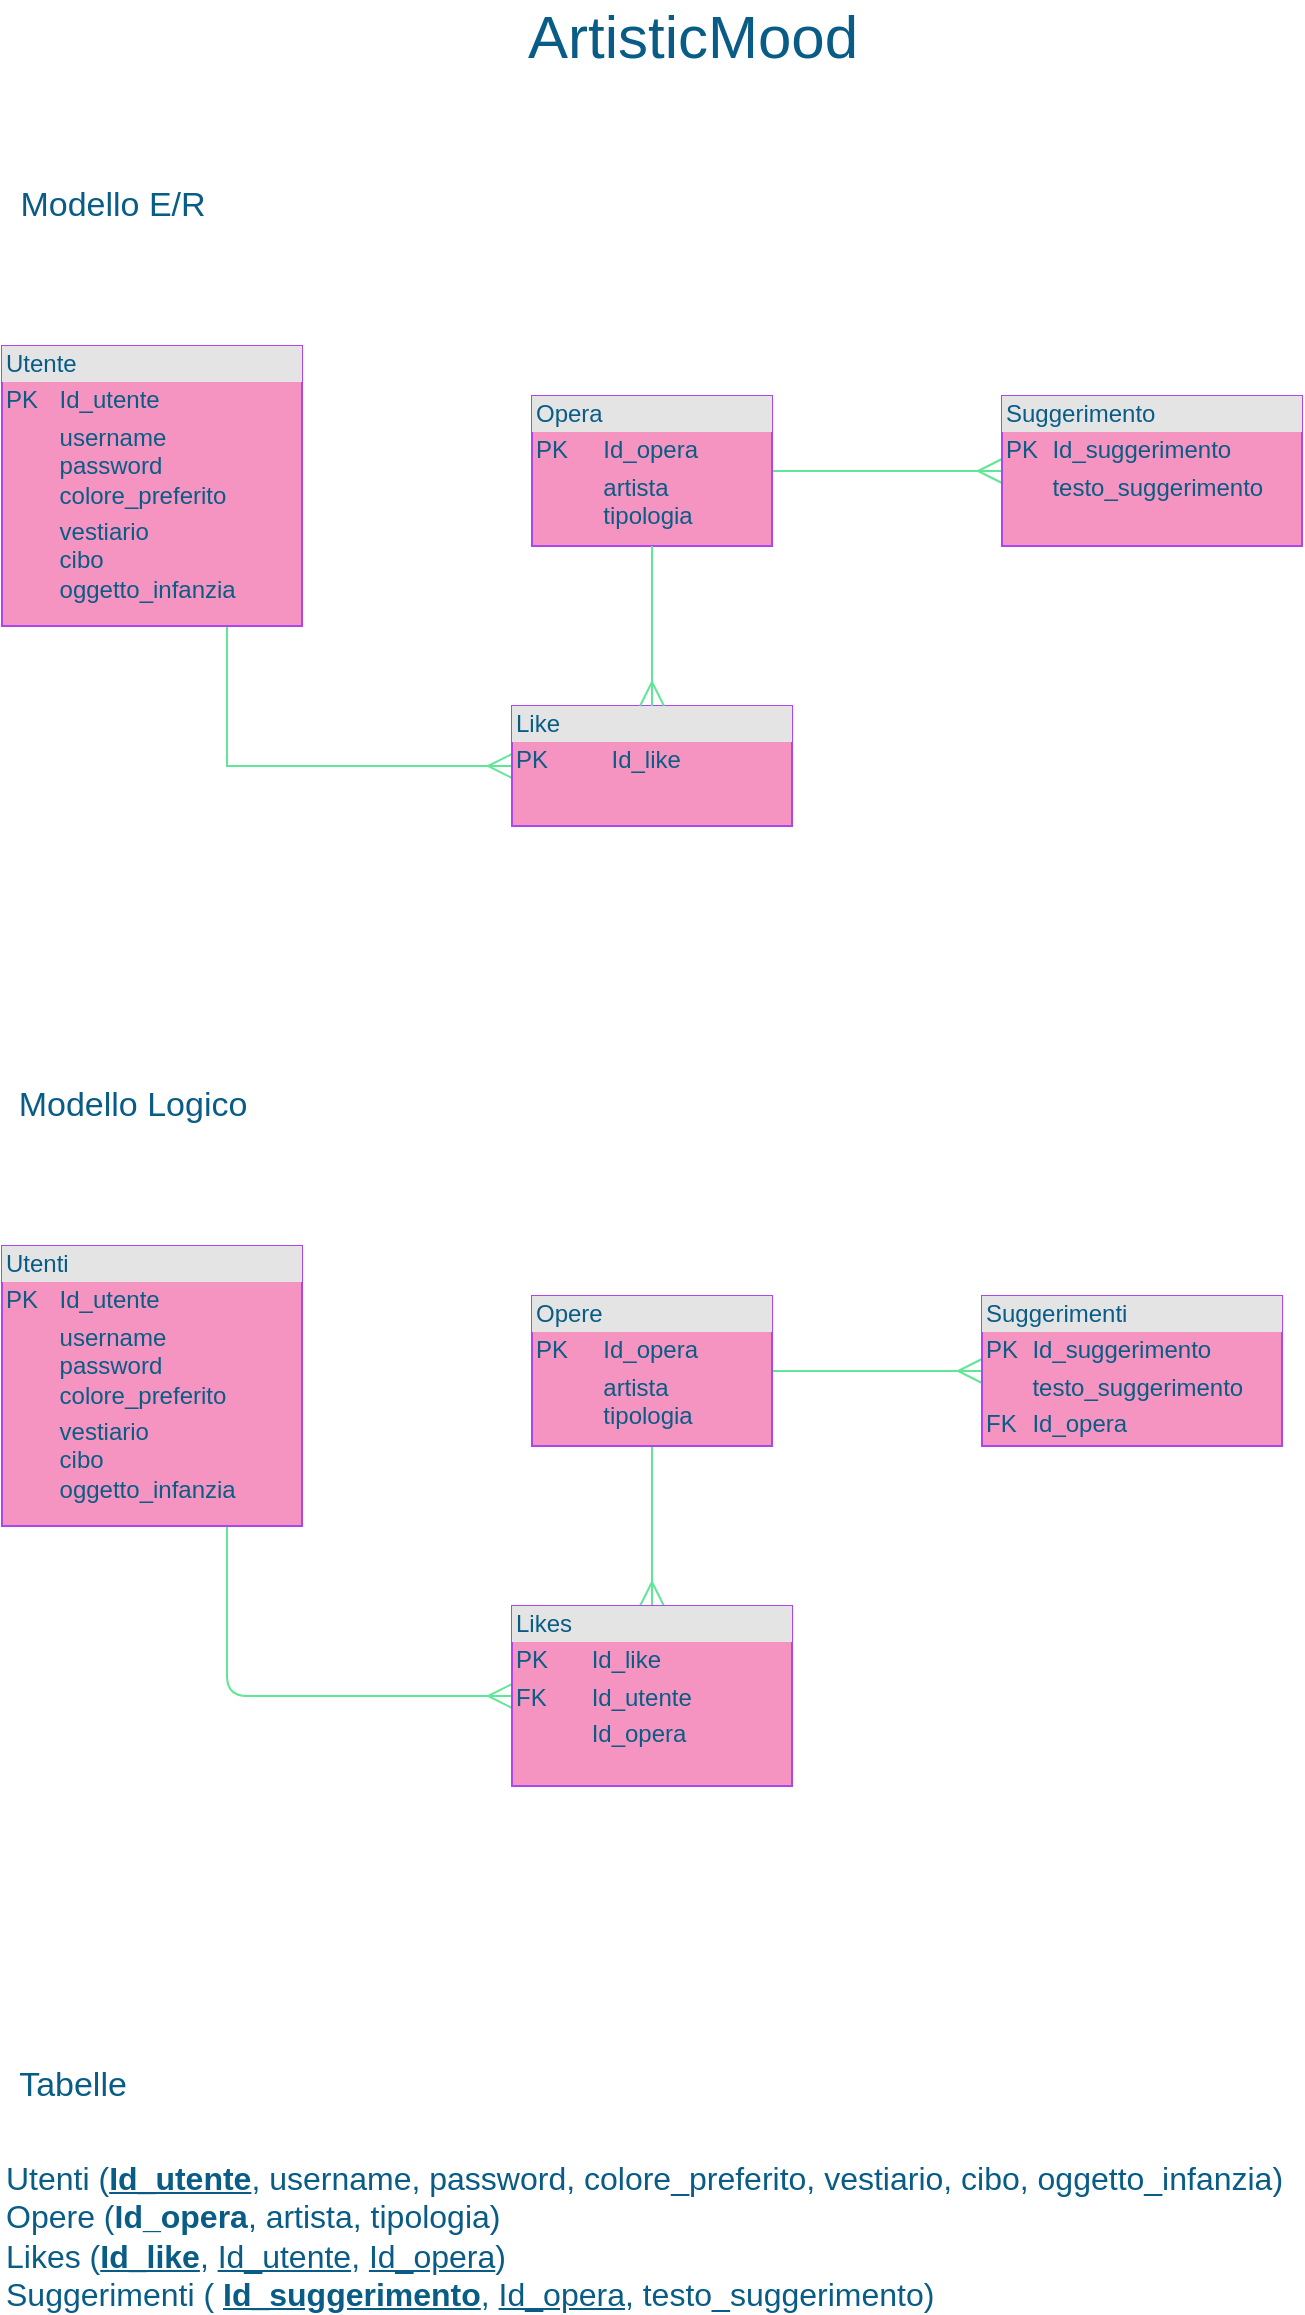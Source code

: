 <mxfile version="14.6.11" type="github">
  <diagram id="YEk6cOGVzoyI47wU4SEu" name="Page-1">
    <mxGraphModel dx="782" dy="1875" grid="1" gridSize="10" guides="1" tooltips="1" connect="1" arrows="1" fold="1" page="1" pageScale="1" pageWidth="827" pageHeight="1169" math="0" shadow="0">
      <root>
        <mxCell id="0" />
        <mxCell id="1" parent="0" />
        <mxCell id="E_Kgd9L_7hM_zR-H3gjs-1" style="edgeStyle=orthogonalEdgeStyle;rounded=0;orthogonalLoop=1;jettySize=auto;html=1;exitX=0.75;exitY=1;exitDx=0;exitDy=0;entryX=0;entryY=0.5;entryDx=0;entryDy=0;endArrow=ERmany;endFill=0;endSize=10;strokeColor=#60E696;fontColor=#095C86;" parent="1" source="72-EGqW2jPlPPwS6QdKg-2" target="72-EGqW2jPlPPwS6QdKg-6" edge="1">
          <mxGeometry relative="1" as="geometry" />
        </mxCell>
        <mxCell id="72-EGqW2jPlPPwS6QdKg-2" value="&lt;div style=&quot;box-sizing: border-box ; width: 100% ; background: #e4e4e4 ; padding: 2px&quot;&gt;Utente&lt;/div&gt;&lt;table style=&quot;width: 100% ; font-size: 1em&quot; cellpadding=&quot;2&quot; cellspacing=&quot;0&quot;&gt;&lt;tbody&gt;&lt;tr&gt;&lt;td&gt;PK&lt;/td&gt;&lt;td&gt;Id_utente&lt;br&gt;&lt;/td&gt;&lt;/tr&gt;&lt;tr&gt;&lt;td&gt;&lt;br&gt;&lt;/td&gt;&lt;td&gt;username&lt;br&gt;password&lt;br&gt;colore_preferito&lt;/td&gt;&lt;/tr&gt;&lt;tr&gt;&lt;td&gt;&lt;/td&gt;&lt;td&gt;vestiario&lt;br&gt;cibo&lt;br&gt;oggetto_infanzia&lt;br&gt;&lt;/td&gt;&lt;/tr&gt;&lt;/tbody&gt;&lt;/table&gt;" style="verticalAlign=top;align=left;overflow=fill;html=1;fillColor=#F694C1;strokeColor=#AF45ED;fontColor=#095C86;" parent="1" vertex="1">
          <mxGeometry x="40" y="-140" width="150" height="140" as="geometry" />
        </mxCell>
        <mxCell id="E_Kgd9L_7hM_zR-H3gjs-21" style="edgeStyle=orthogonalEdgeStyle;curved=0;rounded=1;sketch=0;orthogonalLoop=1;jettySize=auto;html=1;exitX=1;exitY=0.5;exitDx=0;exitDy=0;entryX=0;entryY=0.5;entryDx=0;entryDy=0;startArrow=none;startFill=0;endArrow=ERmany;endFill=0;startSize=10;endSize=10;strokeColor=#60E696;fontColor=#095C86;" parent="1" source="72-EGqW2jPlPPwS6QdKg-3" target="E_Kgd9L_7hM_zR-H3gjs-20" edge="1">
          <mxGeometry relative="1" as="geometry" />
        </mxCell>
        <mxCell id="72-EGqW2jPlPPwS6QdKg-3" value="&lt;div style=&quot;box-sizing: border-box ; width: 100% ; background: #e4e4e4 ; padding: 2px&quot;&gt;Opera&lt;/div&gt;&lt;table style=&quot;width: 100% ; font-size: 1em&quot; cellpadding=&quot;2&quot; cellspacing=&quot;0&quot;&gt;&lt;tbody&gt;&lt;tr&gt;&lt;td&gt;PK&lt;/td&gt;&lt;td&gt;Id_opera&lt;br&gt;&lt;/td&gt;&lt;/tr&gt;&lt;tr&gt;&lt;td&gt;&lt;br&gt;&lt;/td&gt;&lt;td&gt;artista&lt;br&gt;tipologia&lt;/td&gt;&lt;/tr&gt;&lt;tr&gt;&lt;td&gt;&lt;/td&gt;&lt;td&gt;&lt;br&gt;&lt;/td&gt;&lt;/tr&gt;&lt;/tbody&gt;&lt;/table&gt;" style="verticalAlign=top;align=left;overflow=fill;html=1;fillColor=#F694C1;strokeColor=#AF45ED;fontColor=#095C86;" parent="1" vertex="1">
          <mxGeometry x="305" y="-115" width="120" height="75" as="geometry" />
        </mxCell>
        <mxCell id="72-EGqW2jPlPPwS6QdKg-6" value="&lt;div style=&quot;box-sizing: border-box ; width: 100% ; background: #e4e4e4 ; padding: 2px&quot;&gt;Like&lt;/div&gt;&lt;table style=&quot;width: 100% ; font-size: 1em&quot; cellpadding=&quot;2&quot; cellspacing=&quot;0&quot;&gt;&lt;tbody&gt;&lt;tr&gt;&lt;td&gt;PK&lt;/td&gt;&lt;td&gt;Id_like&lt;/td&gt;&lt;/tr&gt;&lt;tr&gt;&lt;td&gt;&lt;br&gt;&lt;/td&gt;&lt;td&gt;&lt;br&gt;&lt;/td&gt;&lt;/tr&gt;&lt;tr&gt;&lt;td&gt;&lt;/td&gt;&lt;td&gt;&lt;br&gt;&lt;/td&gt;&lt;/tr&gt;&lt;/tbody&gt;&lt;/table&gt;" style="verticalAlign=top;align=left;overflow=fill;html=1;fillColor=#F694C1;strokeColor=#AF45ED;fontColor=#095C86;" parent="1" vertex="1">
          <mxGeometry x="295" y="40" width="140" height="60" as="geometry" />
        </mxCell>
        <mxCell id="72-EGqW2jPlPPwS6QdKg-8" value="" style="endArrow=ERmany;endFill=0;endSize=10;html=1;exitX=0.5;exitY=1;exitDx=0;exitDy=0;startArrow=none;startFill=0;startSize=10;entryX=0.5;entryY=0;entryDx=0;entryDy=0;strokeColor=#60E696;fontColor=#095C86;" parent="1" source="72-EGqW2jPlPPwS6QdKg-3" target="72-EGqW2jPlPPwS6QdKg-6" edge="1">
          <mxGeometry width="160" relative="1" as="geometry">
            <mxPoint x="570" y="270" as="sourcePoint" />
            <mxPoint x="450" y="105" as="targetPoint" />
          </mxGeometry>
        </mxCell>
        <mxCell id="8U3308qfGjmyrE-gQlcl-1" value="&lt;font style=&quot;font-size: 17px&quot;&gt;Modello E/R&lt;/font&gt;" style="text;html=1;resizable=0;autosize=1;align=center;verticalAlign=middle;points=[];fillColor=none;strokeColor=none;rounded=0;sketch=0;fontColor=#095C86;" parent="1" vertex="1">
          <mxGeometry x="40" y="-220" width="110" height="20" as="geometry" />
        </mxCell>
        <mxCell id="8U3308qfGjmyrE-gQlcl-2" value="&lt;font style=&quot;font-size: 30px&quot;&gt;ArtisticMood&lt;/font&gt;" style="text;html=1;resizable=0;autosize=1;align=center;verticalAlign=middle;points=[];fillColor=none;strokeColor=none;rounded=0;sketch=0;fontColor=#095C86;" parent="1" vertex="1">
          <mxGeometry x="295" y="-310" width="180" height="30" as="geometry" />
        </mxCell>
        <mxCell id="E_Kgd9L_7hM_zR-H3gjs-4" value="&lt;font style=&quot;font-size: 17px&quot;&gt;Modello Logico&lt;/font&gt;" style="text;html=1;resizable=0;autosize=1;align=center;verticalAlign=middle;points=[];fillColor=none;strokeColor=none;rounded=0;sketch=0;fontColor=#095C86;" parent="1" vertex="1">
          <mxGeometry x="40" y="230" width="130" height="20" as="geometry" />
        </mxCell>
        <mxCell id="E_Kgd9L_7hM_zR-H3gjs-12" style="edgeStyle=orthogonalEdgeStyle;curved=0;rounded=1;sketch=0;orthogonalLoop=1;jettySize=auto;html=1;exitX=0.75;exitY=1;exitDx=0;exitDy=0;entryX=0;entryY=0.5;entryDx=0;entryDy=0;startArrow=none;startFill=0;endArrow=ERmany;endFill=0;startSize=10;endSize=10;strokeColor=#60E696;fontColor=#095C86;" parent="1" source="E_Kgd9L_7hM_zR-H3gjs-5" target="E_Kgd9L_7hM_zR-H3gjs-10" edge="1">
          <mxGeometry relative="1" as="geometry" />
        </mxCell>
        <mxCell id="E_Kgd9L_7hM_zR-H3gjs-5" value="&lt;div style=&quot;box-sizing: border-box ; width: 100% ; background: #e4e4e4 ; padding: 2px&quot;&gt;Utenti&lt;/div&gt;&lt;table style=&quot;width: 100% ; font-size: 1em&quot; cellpadding=&quot;2&quot; cellspacing=&quot;0&quot;&gt;&lt;tbody&gt;&lt;tr&gt;&lt;td&gt;PK&lt;/td&gt;&lt;td&gt;Id_utente&lt;br&gt;&lt;/td&gt;&lt;/tr&gt;&lt;tr&gt;&lt;td&gt;&lt;br&gt;&lt;/td&gt;&lt;td&gt;username&lt;br&gt;password&lt;br&gt;colore_preferito&lt;/td&gt;&lt;/tr&gt;&lt;tr&gt;&lt;td&gt;&lt;/td&gt;&lt;td&gt;vestiario&lt;br&gt;cibo&lt;br&gt;oggetto_infanzia&lt;br&gt;&lt;/td&gt;&lt;/tr&gt;&lt;/tbody&gt;&lt;/table&gt;" style="verticalAlign=top;align=left;overflow=fill;html=1;fillColor=#F694C1;strokeColor=#AF45ED;fontColor=#095C86;" parent="1" vertex="1">
          <mxGeometry x="40" y="310" width="150" height="140" as="geometry" />
        </mxCell>
        <mxCell id="E_Kgd9L_7hM_zR-H3gjs-11" style="edgeStyle=orthogonalEdgeStyle;curved=0;rounded=1;sketch=0;orthogonalLoop=1;jettySize=auto;html=1;entryX=0.5;entryY=0;entryDx=0;entryDy=0;endArrow=ERmany;endFill=0;endSize=10;startArrow=none;startFill=0;startSize=10;exitX=0.5;exitY=1;exitDx=0;exitDy=0;strokeColor=#60E696;fontColor=#095C86;" parent="1" source="E_Kgd9L_7hM_zR-H3gjs-6" target="E_Kgd9L_7hM_zR-H3gjs-10" edge="1">
          <mxGeometry relative="1" as="geometry">
            <mxPoint x="400" y="578" as="sourcePoint" />
          </mxGeometry>
        </mxCell>
        <mxCell id="E_Kgd9L_7hM_zR-H3gjs-23" style="edgeStyle=orthogonalEdgeStyle;curved=0;rounded=1;sketch=0;orthogonalLoop=1;jettySize=auto;html=1;exitX=1;exitY=0.5;exitDx=0;exitDy=0;entryX=0;entryY=0.5;entryDx=0;entryDy=0;startArrow=none;startFill=0;endArrow=ERmany;endFill=0;startSize=10;endSize=10;strokeColor=#60E696;fontColor=#095C86;" parent="1" source="E_Kgd9L_7hM_zR-H3gjs-6" target="E_Kgd9L_7hM_zR-H3gjs-22" edge="1">
          <mxGeometry relative="1" as="geometry" />
        </mxCell>
        <mxCell id="E_Kgd9L_7hM_zR-H3gjs-6" value="&lt;div style=&quot;box-sizing: border-box ; width: 100% ; background: #e4e4e4 ; padding: 2px&quot;&gt;Opere&lt;/div&gt;&lt;table style=&quot;width: 100% ; font-size: 1em&quot; cellpadding=&quot;2&quot; cellspacing=&quot;0&quot;&gt;&lt;tbody&gt;&lt;tr&gt;&lt;td&gt;PK&lt;/td&gt;&lt;td&gt;Id_opera&lt;/td&gt;&lt;/tr&gt;&lt;tr&gt;&lt;td&gt;&lt;br&gt;&lt;/td&gt;&lt;td&gt;artista&lt;br&gt;tipologia&lt;/td&gt;&lt;/tr&gt;&lt;tr&gt;&lt;td&gt;&lt;br&gt;&lt;/td&gt;&lt;td&gt;&lt;br&gt;&lt;/td&gt;&lt;/tr&gt;&lt;/tbody&gt;&lt;/table&gt;" style="verticalAlign=top;align=left;overflow=fill;html=1;fillColor=#F694C1;strokeColor=#AF45ED;fontColor=#095C86;" parent="1" vertex="1">
          <mxGeometry x="305" y="335" width="120" height="75" as="geometry" />
        </mxCell>
        <mxCell id="E_Kgd9L_7hM_zR-H3gjs-10" value="&lt;div style=&quot;box-sizing: border-box ; width: 100% ; background: #e4e4e4 ; padding: 2px&quot;&gt;Likes&lt;/div&gt;&lt;table style=&quot;width: 100% ; font-size: 1em&quot; cellpadding=&quot;2&quot; cellspacing=&quot;0&quot;&gt;&lt;tbody&gt;&lt;tr&gt;&lt;td&gt;PK&lt;/td&gt;&lt;td&gt;Id_like&lt;/td&gt;&lt;/tr&gt;&lt;tr&gt;&lt;td&gt;FK&lt;/td&gt;&lt;td&gt;Id_utente&lt;/td&gt;&lt;/tr&gt;&lt;tr&gt;&lt;td&gt;&lt;/td&gt;&lt;td&gt;Id_opera&lt;/td&gt;&lt;/tr&gt;&lt;/tbody&gt;&lt;/table&gt;" style="verticalAlign=top;align=left;overflow=fill;html=1;fillColor=#F694C1;strokeColor=#AF45ED;fontColor=#095C86;" parent="1" vertex="1">
          <mxGeometry x="295" y="490" width="140" height="90" as="geometry" />
        </mxCell>
        <mxCell id="E_Kgd9L_7hM_zR-H3gjs-18" value="&lt;span style=&quot;font-size: 17px&quot;&gt;Tabelle&lt;/span&gt;" style="text;html=1;resizable=0;autosize=1;align=center;verticalAlign=middle;points=[];fillColor=none;strokeColor=none;rounded=0;sketch=0;fontColor=#095C86;" parent="1" vertex="1">
          <mxGeometry x="40" y="720" width="70" height="20" as="geometry" />
        </mxCell>
        <mxCell id="E_Kgd9L_7hM_zR-H3gjs-19" value="&lt;font style=&quot;font-size: 16px&quot;&gt;Utenti (&lt;u&gt;&lt;b&gt;Id_utente&lt;/b&gt;&lt;/u&gt;, username, password, colore_preferito, vestiario, cibo, oggetto_infanzia)&lt;br&gt;Opere (&lt;b&gt;Id_opera&lt;/b&gt;, artista, tipologia)&lt;br&gt;Likes (&lt;u&gt;&lt;b&gt;Id_like&lt;/b&gt;&lt;/u&gt;, &lt;u&gt;Id_utente&lt;/u&gt;, &lt;u&gt;Id_opera&lt;/u&gt;)&lt;br&gt;Suggerimenti ( &lt;u&gt;&lt;b&gt;Id_suggerimento&lt;/b&gt;&lt;/u&gt;, &lt;u&gt;Id_opera&lt;/u&gt;, testo_suggerimento)&lt;/font&gt;" style="text;html=1;resizable=0;autosize=1;align=left;verticalAlign=middle;points=[];fillColor=none;strokeColor=none;rounded=0;sketch=0;fontColor=#095C86;" parent="1" vertex="1">
          <mxGeometry x="40" y="770" width="650" height="70" as="geometry" />
        </mxCell>
        <mxCell id="E_Kgd9L_7hM_zR-H3gjs-20" value="&lt;div style=&quot;box-sizing: border-box ; width: 100% ; background: #e4e4e4 ; padding: 2px&quot;&gt;Suggerimento&lt;/div&gt;&lt;table style=&quot;width: 100% ; font-size: 1em&quot; cellpadding=&quot;2&quot; cellspacing=&quot;0&quot;&gt;&lt;tbody&gt;&lt;tr&gt;&lt;td&gt;PK&lt;/td&gt;&lt;td&gt;Id_suggerimento&lt;/td&gt;&lt;/tr&gt;&lt;tr&gt;&lt;td&gt;&lt;br&gt;&lt;/td&gt;&lt;td&gt;testo_suggerimento&lt;/td&gt;&lt;/tr&gt;&lt;tr&gt;&lt;td&gt;&lt;/td&gt;&lt;td&gt;&lt;br&gt;&lt;/td&gt;&lt;/tr&gt;&lt;/tbody&gt;&lt;/table&gt;" style="verticalAlign=top;align=left;overflow=fill;html=1;fillColor=#F694C1;strokeColor=#AF45ED;fontColor=#095C86;" parent="1" vertex="1">
          <mxGeometry x="540" y="-115" width="150" height="75" as="geometry" />
        </mxCell>
        <mxCell id="E_Kgd9L_7hM_zR-H3gjs-22" value="&lt;div style=&quot;box-sizing: border-box ; width: 100% ; background: #e4e4e4 ; padding: 2px&quot;&gt;Suggerimenti&lt;/div&gt;&lt;table style=&quot;width: 100% ; font-size: 1em&quot; cellpadding=&quot;2&quot; cellspacing=&quot;0&quot;&gt;&lt;tbody&gt;&lt;tr&gt;&lt;td&gt;PK&lt;/td&gt;&lt;td&gt;Id_suggerimento&lt;/td&gt;&lt;/tr&gt;&lt;tr&gt;&lt;td&gt;&lt;br&gt;&lt;/td&gt;&lt;td&gt;testo_suggerimento&lt;/td&gt;&lt;/tr&gt;&lt;tr&gt;&lt;td&gt;FK&lt;/td&gt;&lt;td&gt;Id_opera&lt;/td&gt;&lt;/tr&gt;&lt;/tbody&gt;&lt;/table&gt;" style="verticalAlign=top;align=left;overflow=fill;html=1;fillColor=#F694C1;strokeColor=#AF45ED;fontColor=#095C86;" parent="1" vertex="1">
          <mxGeometry x="530" y="335" width="150" height="75" as="geometry" />
        </mxCell>
      </root>
    </mxGraphModel>
  </diagram>
</mxfile>
